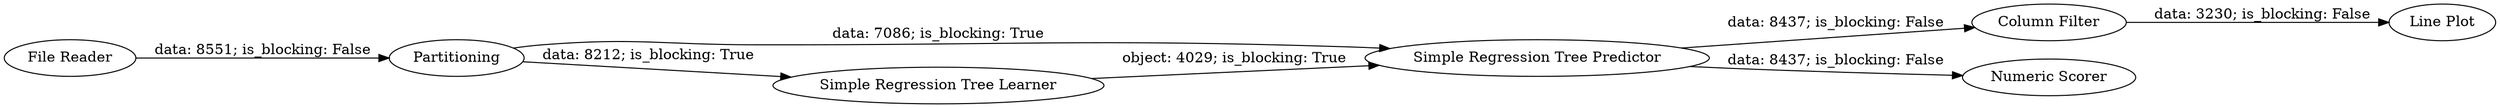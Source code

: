 digraph {
	"-3667439887573401126_1" [label="File Reader"]
	"-3667439887573401126_7" [label="Line Plot"]
	"-3667439887573401126_10" [label="Simple Regression Tree Predictor"]
	"-3667439887573401126_2" [label=Partitioning]
	"-3667439887573401126_9" [label="Simple Regression Tree Learner"]
	"-3667439887573401126_8" [label="Column Filter"]
	"-3667439887573401126_5" [label="Numeric Scorer"]
	"-3667439887573401126_10" -> "-3667439887573401126_8" [label="data: 8437; is_blocking: False"]
	"-3667439887573401126_10" -> "-3667439887573401126_5" [label="data: 8437; is_blocking: False"]
	"-3667439887573401126_9" -> "-3667439887573401126_10" [label="object: 4029; is_blocking: True"]
	"-3667439887573401126_2" -> "-3667439887573401126_10" [label="data: 7086; is_blocking: True"]
	"-3667439887573401126_8" -> "-3667439887573401126_7" [label="data: 3230; is_blocking: False"]
	"-3667439887573401126_1" -> "-3667439887573401126_2" [label="data: 8551; is_blocking: False"]
	"-3667439887573401126_2" -> "-3667439887573401126_9" [label="data: 8212; is_blocking: True"]
	rankdir=LR
}
